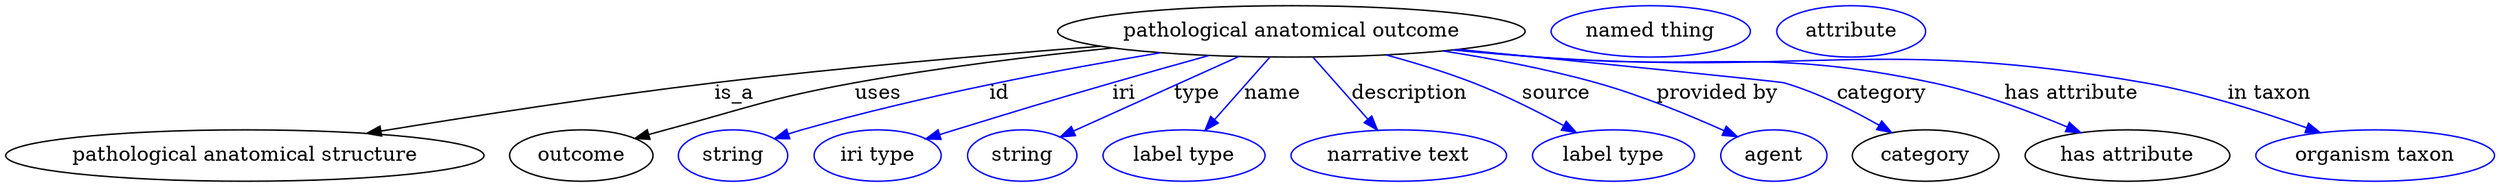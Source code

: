 digraph {
	graph [bb="0,0,1411.3,123"];
	node [label="\N"];
	"pathological anatomical outcome"	 [height=0.5,
		label="pathological anatomical outcome",
		pos="730.69,105",
		width=3.5747];
	"pathological anatomical structure"	 [height=0.5,
		pos="128.69,18",
		width=3.5747];
	"pathological anatomical outcome" -> "pathological anatomical structure"	 [label=is_a,
		lp="408.69,61.5",
		pos="e,199.79,33.082 621.68,95.425 556.51,89.152 472.17,80.069 397.69,69 334.3,59.581 263.08,45.939 209.85,35.134"];
	outcome	 [height=0.5,
		pos="316.69,18",
		width=1.1555];
	"pathological anatomical outcome" -> outcome	 [label=uses,
		lp="492.69,61.5",
		pos="e,348.32,29.733 630.07,93.746 584.23,87.793 529.45,79.515 480.69,69 429.13,57.881 416.86,52.275 366.69,36 363.8,35.062 360.82,34.068 \
357.83,33.047"];
	id	 [color=blue,
		height=0.5,
		label=string,
		pos="406.69,18",
		width=0.84854];
	"pathological anatomical outcome" -> id	 [color=blue,
		label=id,
		lp="560.19,61.5",
		pos="e,430.53,29.535 653.57,90.546 595.76,78.689 515.17,59.968 446.69,36 444.44,35.215 442.15,34.353 439.86,33.446",
		style=solid];
	iri	 [color=blue,
		height=0.5,
		label="iri type",
		pos="491.69,18",
		width=1.011];
	"pathological anatomical outcome" -> iri	 [color=blue,
		label=iri,
		lp="634.19,61.5",
		pos="e,520.2,29.567 681.83,88.305 642.47,74.691 585.79,54.718 536.69,36 534.35,35.108 531.95,34.181 529.53,33.238",
		style=solid];
	type	 [color=blue,
		height=0.5,
		label=string,
		pos="576.69,18",
		width=0.84854];
	"pathological anatomical outcome" -> type	 [color=blue,
		label=type,
		lp="675.69,61.5",
		pos="e,598.85,30.517 699.52,87.394 672.79,72.293 634.48,50.646 607.77,35.559",
		style=solid];
	name	 [color=blue,
		height=0.5,
		label="label type",
		pos="670.69,18",
		width=1.2638];
	"pathological anatomical outcome" -> name	 [color=blue,
		label=name,
		lp="720.19,61.5",
		pos="e,682.7,35.41 718.26,86.974 709.7,74.562 698.19,57.878 688.64,44.028",
		style=solid];
	description	 [color=blue,
		height=0.5,
		label="narrative text",
		pos="791.69,18",
		width=1.6068];
	"pathological anatomical outcome" -> description	 [color=blue,
		label=description,
		lp="796.19,61.5",
		pos="e,779.27,35.706 743.33,86.974 752.06,74.526 763.8,57.782 773.52,43.909",
		style=solid];
	source	 [color=blue,
		height=0.5,
		label="label type",
		pos="912.69,18",
		width=1.2638];
	"pathological anatomical outcome" -> source	 [color=blue,
		label=source,
		lp="874.69,61.5",
		pos="e,890.1,33.856 782.93,88.533 798.57,82.983 815.58,76.318 830.69,69 848.22,60.51 866.73,49.22 881.72,39.421",
		style=solid];
	"provided by"	 [color=blue,
		height=0.5,
		label=agent,
		pos="1005.7,18",
		width=0.83048];
	"pathological anatomical outcome" -> "provided by"	 [color=blue,
		label="provided by",
		lp="966.69,61.5",
		pos="e,983.34,30.275 812.73,91.003 839.82,85.382 869.87,78.056 896.69,69 923.76,59.86 953.02,45.931 974.4,34.937",
		style=solid];
	category	 [height=0.5,
		pos="1094.7,18",
		width=1.1374];
	"pathological anatomical outcome" -> category	 [color=blue,
		label=category,
		lp="1062.2,61.5",
		pos="e,1073,33.296 824.89,92.682 903.39,82.401 1002.6,69.364 1003.7,69 1025.2,61.848 1047.4,49.496 1064.5,38.739",
		style=solid];
	"has attribute"	 [height=0.5,
		pos="1207.7,18",
		width=1.4985];
	"pathological anatomical outcome" -> "has attribute"	 [color=blue,
		label="has attribute",
		lp="1167.2,61.5",
		pos="e,1179,33.543 822.66,92.373 838.02,90.446 853.79,88.577 868.69,87 966.69,76.624 994.07,92.866 1089.7,69 1117.5,62.048 1147.2,49.207 \
1169.8,38.15",
		style=solid];
	"in taxon"	 [color=blue,
		height=0.5,
		label="organism taxon",
		pos="1345.7,18",
		width=1.8234];
	"pathological anatomical outcome" -> "in taxon"	 [color=blue,
		label="in taxon",
		lp="1278.2,61.5",
		pos="e,1311.7,33.479 821.51,92.154 837.22,90.218 853.41,88.404 868.69,87 1017.6,73.319 1058.1,98.753 1204.7,69 1238.5,62.143 1275,48.739 \
1302.4,37.393",
		style=solid];
	"named thing_category"	 [color=blue,
		height=0.5,
		label="named thing",
		pos="932.69,105",
		width=1.5346];
	"organismal entity_has attribute"	 [color=blue,
		height=0.5,
		label=attribute,
		pos="1046.7,105",
		width=1.1193];
}
